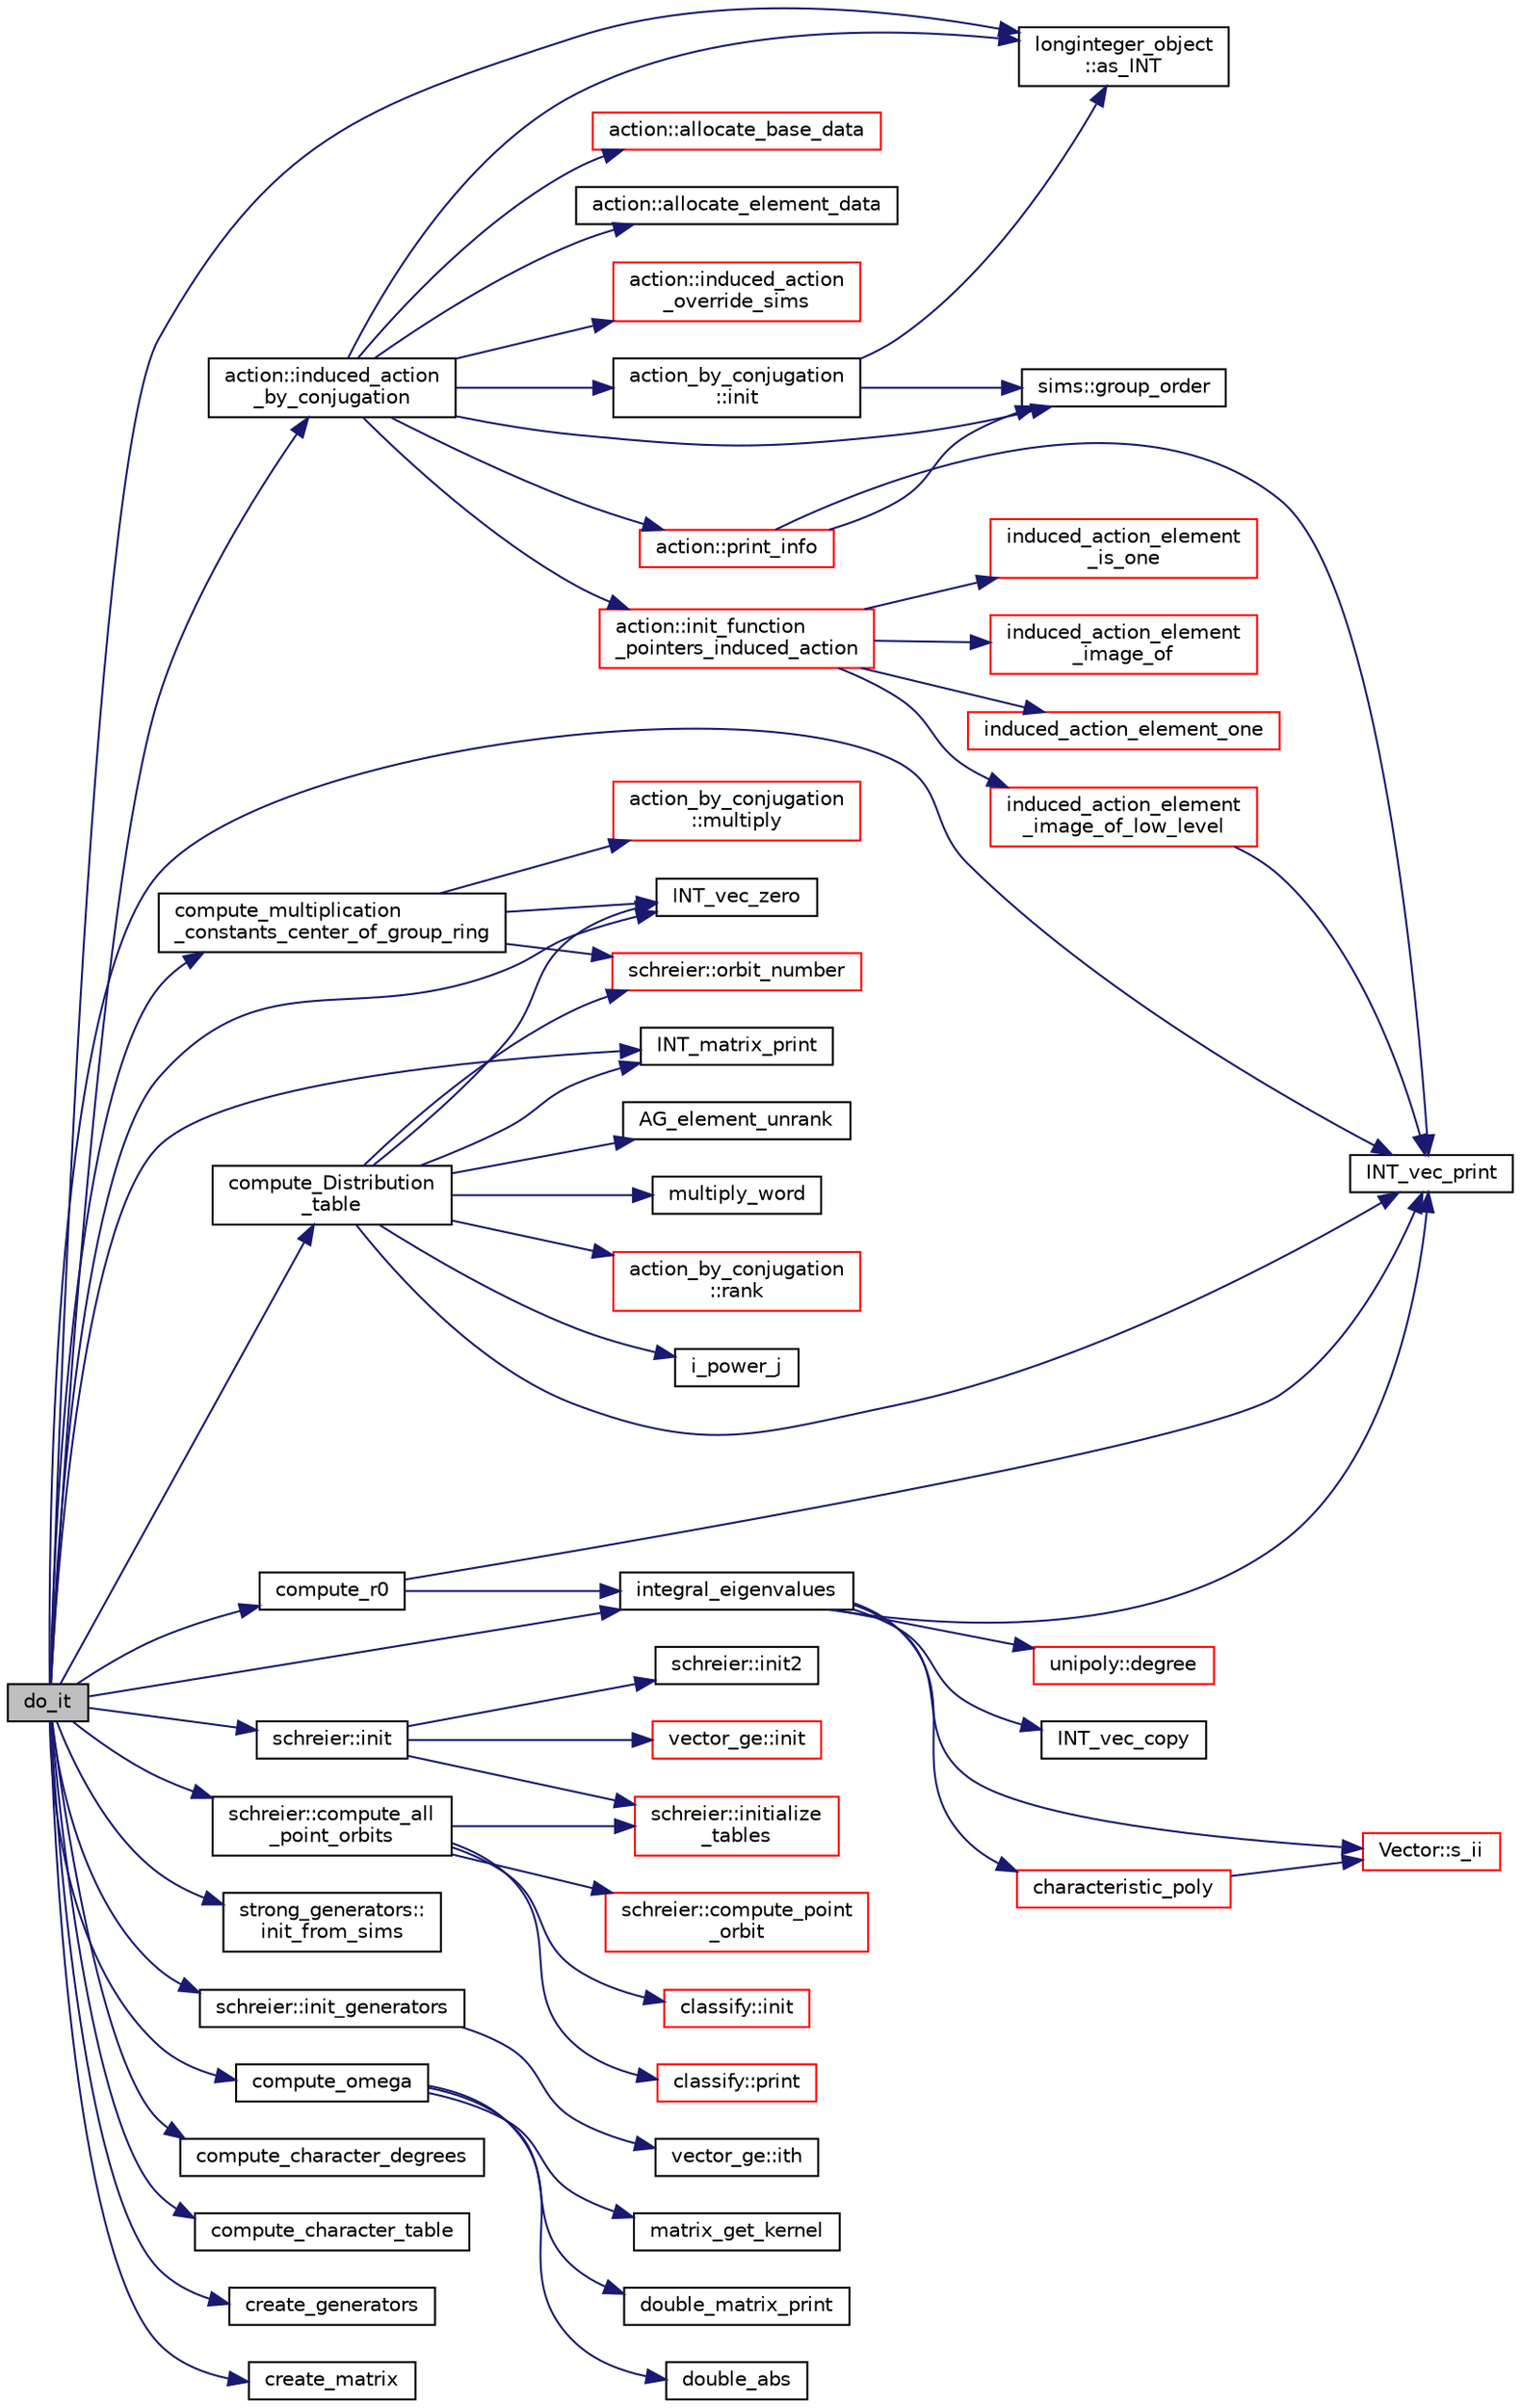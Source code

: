 digraph "do_it"
{
  edge [fontname="Helvetica",fontsize="10",labelfontname="Helvetica",labelfontsize="10"];
  node [fontname="Helvetica",fontsize="10",shape=record];
  rankdir="LR";
  Node266 [label="do_it",height=0.2,width=0.4,color="black", fillcolor="grey75", style="filled", fontcolor="black"];
  Node266 -> Node267 [color="midnightblue",fontsize="10",style="solid",fontname="Helvetica"];
  Node267 [label="longinteger_object\l::as_INT",height=0.2,width=0.4,color="black", fillcolor="white", style="filled",URL="$dd/d7e/classlonginteger__object.html#afb992d4679a6741acc63c8bcba27971e"];
  Node266 -> Node268 [color="midnightblue",fontsize="10",style="solid",fontname="Helvetica"];
  Node268 [label="action::induced_action\l_by_conjugation",height=0.2,width=0.4,color="black", fillcolor="white", style="filled",URL="$d2/d86/classaction.html#a45fb7703c6acac791acdcde339d21cc2"];
  Node268 -> Node269 [color="midnightblue",fontsize="10",style="solid",fontname="Helvetica"];
  Node269 [label="sims::group_order",height=0.2,width=0.4,color="black", fillcolor="white", style="filled",URL="$d9/df3/classsims.html#aa442445175656570fa35febbe790efad"];
  Node268 -> Node267 [color="midnightblue",fontsize="10",style="solid",fontname="Helvetica"];
  Node268 -> Node270 [color="midnightblue",fontsize="10",style="solid",fontname="Helvetica"];
  Node270 [label="action_by_conjugation\l::init",height=0.2,width=0.4,color="black", fillcolor="white", style="filled",URL="$d3/dda/classaction__by__conjugation.html#abf94201a9e107f18dbc163ff58706e77"];
  Node270 -> Node269 [color="midnightblue",fontsize="10",style="solid",fontname="Helvetica"];
  Node270 -> Node267 [color="midnightblue",fontsize="10",style="solid",fontname="Helvetica"];
  Node268 -> Node271 [color="midnightblue",fontsize="10",style="solid",fontname="Helvetica"];
  Node271 [label="action::init_function\l_pointers_induced_action",height=0.2,width=0.4,color="red", fillcolor="white", style="filled",URL="$d2/d86/classaction.html#a3b9287d084b24f7a3b9532a7589c58de"];
  Node271 -> Node272 [color="midnightblue",fontsize="10",style="solid",fontname="Helvetica"];
  Node272 [label="induced_action_element\l_image_of",height=0.2,width=0.4,color="red", fillcolor="white", style="filled",URL="$dc/dd4/group__actions_8h.html#a821850d6c3988dd122de0489cd36f0f0"];
  Node271 -> Node677 [color="midnightblue",fontsize="10",style="solid",fontname="Helvetica"];
  Node677 [label="induced_action_element\l_image_of_low_level",height=0.2,width=0.4,color="red", fillcolor="white", style="filled",URL="$dc/dd4/group__actions_8h.html#aa4bc5f68829829d9a41223c260c658c5"];
  Node677 -> Node276 [color="midnightblue",fontsize="10",style="solid",fontname="Helvetica"];
  Node276 [label="INT_vec_print",height=0.2,width=0.4,color="black", fillcolor="white", style="filled",URL="$df/dbf/sajeeb_8_c.html#a79a5901af0b47dd0d694109543c027fe"];
  Node271 -> Node679 [color="midnightblue",fontsize="10",style="solid",fontname="Helvetica"];
  Node679 [label="induced_action_element_one",height=0.2,width=0.4,color="red", fillcolor="white", style="filled",URL="$dc/dd4/group__actions_8h.html#a11ad8abff8304e30e16403a1975a8aab"];
  Node271 -> Node681 [color="midnightblue",fontsize="10",style="solid",fontname="Helvetica"];
  Node681 [label="induced_action_element\l_is_one",height=0.2,width=0.4,color="red", fillcolor="white", style="filled",URL="$dc/dd4/group__actions_8h.html#aadb6a2b56e25c82dd455de09bb4bda82"];
  Node268 -> Node733 [color="midnightblue",fontsize="10",style="solid",fontname="Helvetica"];
  Node733 [label="action::allocate_base_data",height=0.2,width=0.4,color="red", fillcolor="white", style="filled",URL="$d2/d86/classaction.html#a345fa8dfbb60c8a100ab4dd80a966b1b"];
  Node268 -> Node736 [color="midnightblue",fontsize="10",style="solid",fontname="Helvetica"];
  Node736 [label="action::allocate_element_data",height=0.2,width=0.4,color="black", fillcolor="white", style="filled",URL="$d2/d86/classaction.html#adc5f98db8315bfd17fcd2fbb437d8f60"];
  Node268 -> Node737 [color="midnightblue",fontsize="10",style="solid",fontname="Helvetica"];
  Node737 [label="action::induced_action\l_override_sims",height=0.2,width=0.4,color="red", fillcolor="white", style="filled",URL="$d2/d86/classaction.html#ac8cc7d4543f6ef75a04777bd82ca244b"];
  Node268 -> Node739 [color="midnightblue",fontsize="10",style="solid",fontname="Helvetica"];
  Node739 [label="action::print_info",height=0.2,width=0.4,color="red", fillcolor="white", style="filled",URL="$d2/d86/classaction.html#a6f89e493e5c5a32e5c3b8963d438ce86"];
  Node739 -> Node276 [color="midnightblue",fontsize="10",style="solid",fontname="Helvetica"];
  Node739 -> Node269 [color="midnightblue",fontsize="10",style="solid",fontname="Helvetica"];
  Node266 -> Node754 [color="midnightblue",fontsize="10",style="solid",fontname="Helvetica"];
  Node754 [label="schreier::init",height=0.2,width=0.4,color="black", fillcolor="white", style="filled",URL="$d3/dd6/classschreier.html#a7443bebde2aa08acae16c0ff29c9abcf"];
  Node754 -> Node629 [color="midnightblue",fontsize="10",style="solid",fontname="Helvetica"];
  Node629 [label="vector_ge::init",height=0.2,width=0.4,color="red", fillcolor="white", style="filled",URL="$d4/d6e/classvector__ge.html#afe1d6befd1f1501e6be34afbaa9d30a8"];
  Node754 -> Node755 [color="midnightblue",fontsize="10",style="solid",fontname="Helvetica"];
  Node755 [label="schreier::initialize\l_tables",height=0.2,width=0.4,color="red", fillcolor="white", style="filled",URL="$d3/dd6/classschreier.html#acccc16670f88b14ddc69856cd5c0b36d"];
  Node754 -> Node756 [color="midnightblue",fontsize="10",style="solid",fontname="Helvetica"];
  Node756 [label="schreier::init2",height=0.2,width=0.4,color="black", fillcolor="white", style="filled",URL="$d3/dd6/classschreier.html#aef6a65e2f39bd9e14c61139c4f97f4c3"];
  Node266 -> Node752 [color="midnightblue",fontsize="10",style="solid",fontname="Helvetica"];
  Node752 [label="strong_generators::\linit_from_sims",height=0.2,width=0.4,color="black", fillcolor="white", style="filled",URL="$dc/d09/classstrong__generators.html#a2b997decdab82e889c1151f29a846a66"];
  Node266 -> Node757 [color="midnightblue",fontsize="10",style="solid",fontname="Helvetica"];
  Node757 [label="schreier::init_generators",height=0.2,width=0.4,color="black", fillcolor="white", style="filled",URL="$d3/dd6/classschreier.html#a04fd581636085a7414e1b5d1004e44e0"];
  Node757 -> Node282 [color="midnightblue",fontsize="10",style="solid",fontname="Helvetica"];
  Node282 [label="vector_ge::ith",height=0.2,width=0.4,color="black", fillcolor="white", style="filled",URL="$d4/d6e/classvector__ge.html#a1ff002e8b746a9beb119d57dcd4a15ff"];
  Node266 -> Node758 [color="midnightblue",fontsize="10",style="solid",fontname="Helvetica"];
  Node758 [label="schreier::compute_all\l_point_orbits",height=0.2,width=0.4,color="black", fillcolor="white", style="filled",URL="$d3/dd6/classschreier.html#a1deec048f51f380bc3476d4cd4d95e94"];
  Node758 -> Node755 [color="midnightblue",fontsize="10",style="solid",fontname="Helvetica"];
  Node758 -> Node759 [color="midnightblue",fontsize="10",style="solid",fontname="Helvetica"];
  Node759 [label="schreier::compute_point\l_orbit",height=0.2,width=0.4,color="red", fillcolor="white", style="filled",URL="$d3/dd6/classschreier.html#a429138e463c8c25dddd8557340ed9edd"];
  Node758 -> Node764 [color="midnightblue",fontsize="10",style="solid",fontname="Helvetica"];
  Node764 [label="classify::init",height=0.2,width=0.4,color="red", fillcolor="white", style="filled",URL="$d9/d43/classclassify.html#afc24c64267d646d1f83ea39a7c66bde3"];
  Node758 -> Node776 [color="midnightblue",fontsize="10",style="solid",fontname="Helvetica"];
  Node776 [label="classify::print",height=0.2,width=0.4,color="red", fillcolor="white", style="filled",URL="$d9/d43/classclassify.html#a56d1941250d46f68a41566aac4331bc1"];
  Node266 -> Node276 [color="midnightblue",fontsize="10",style="solid",fontname="Helvetica"];
  Node266 -> Node781 [color="midnightblue",fontsize="10",style="solid",fontname="Helvetica"];
  Node781 [label="compute_multiplication\l_constants_center_of_group_ring",height=0.2,width=0.4,color="black", fillcolor="white", style="filled",URL="$da/da3/burnside_8_c.html#af95d10e11c7b51283e5e458a907ea660"];
  Node781 -> Node351 [color="midnightblue",fontsize="10",style="solid",fontname="Helvetica"];
  Node351 [label="INT_vec_zero",height=0.2,width=0.4,color="black", fillcolor="white", style="filled",URL="$df/dbf/sajeeb_8_c.html#aa8c9c7977203577026080f546fe4980f"];
  Node781 -> Node782 [color="midnightblue",fontsize="10",style="solid",fontname="Helvetica"];
  Node782 [label="action_by_conjugation\l::multiply",height=0.2,width=0.4,color="red", fillcolor="white", style="filled",URL="$d3/dda/classaction__by__conjugation.html#ab037d299b507b763584a6e87b8069f04"];
  Node781 -> Node649 [color="midnightblue",fontsize="10",style="solid",fontname="Helvetica"];
  Node649 [label="schreier::orbit_number",height=0.2,width=0.4,color="red", fillcolor="white", style="filled",URL="$d3/dd6/classschreier.html#a65ae0e0466545deba181b987c27feb58"];
  Node266 -> Node352 [color="midnightblue",fontsize="10",style="solid",fontname="Helvetica"];
  Node352 [label="INT_matrix_print",height=0.2,width=0.4,color="black", fillcolor="white", style="filled",URL="$d5/db4/io__and__os_8h.html#afd4180a24bef3a2b584668a4eaf607ff"];
  Node266 -> Node783 [color="midnightblue",fontsize="10",style="solid",fontname="Helvetica"];
  Node783 [label="compute_r0",height=0.2,width=0.4,color="black", fillcolor="white", style="filled",URL="$da/da3/burnside_8_c.html#acf24b8619244160b63b3af621a07a877"];
  Node783 -> Node784 [color="midnightblue",fontsize="10",style="solid",fontname="Helvetica"];
  Node784 [label="integral_eigenvalues",height=0.2,width=0.4,color="black", fillcolor="white", style="filled",URL="$da/da3/burnside_8_c.html#a004b5f30973c98c5abc8610af6f266ed"];
  Node784 -> Node785 [color="midnightblue",fontsize="10",style="solid",fontname="Helvetica"];
  Node785 [label="characteristic_poly",height=0.2,width=0.4,color="red", fillcolor="white", style="filled",URL="$da/da3/burnside_8_c.html#a5629a5d628bae5cbf28c0de6386de1d5"];
  Node785 -> Node786 [color="midnightblue",fontsize="10",style="solid",fontname="Helvetica"];
  Node786 [label="Vector::s_ii",height=0.2,width=0.4,color="red", fillcolor="white", style="filled",URL="$d5/db2/class_vector.html#a75d4942cc7b9794717b4846c10520db8"];
  Node784 -> Node864 [color="midnightblue",fontsize="10",style="solid",fontname="Helvetica"];
  Node864 [label="unipoly::degree",height=0.2,width=0.4,color="red", fillcolor="white", style="filled",URL="$d1/d89/classunipoly.html#ab2b9692ea17ce32c0c8f2cc246517e37"];
  Node784 -> Node786 [color="midnightblue",fontsize="10",style="solid",fontname="Helvetica"];
  Node784 -> Node276 [color="midnightblue",fontsize="10",style="solid",fontname="Helvetica"];
  Node784 -> Node318 [color="midnightblue",fontsize="10",style="solid",fontname="Helvetica"];
  Node318 [label="INT_vec_copy",height=0.2,width=0.4,color="black", fillcolor="white", style="filled",URL="$df/dbf/sajeeb_8_c.html#ac2d875e27e009af6ec04d17254d11075"];
  Node783 -> Node276 [color="midnightblue",fontsize="10",style="solid",fontname="Helvetica"];
  Node266 -> Node784 [color="midnightblue",fontsize="10",style="solid",fontname="Helvetica"];
  Node266 -> Node868 [color="midnightblue",fontsize="10",style="solid",fontname="Helvetica"];
  Node868 [label="compute_omega",height=0.2,width=0.4,color="black", fillcolor="white", style="filled",URL="$da/da3/burnside_8_c.html#a2c04ffa6cca9279a5f5b8fdd4ead95ce"];
  Node868 -> Node869 [color="midnightblue",fontsize="10",style="solid",fontname="Helvetica"];
  Node869 [label="matrix_get_kernel",height=0.2,width=0.4,color="black", fillcolor="white", style="filled",URL="$da/da3/burnside_8_c.html#a9cbadde1532d59b0e31bf016f74d0ad0"];
  Node868 -> Node870 [color="midnightblue",fontsize="10",style="solid",fontname="Helvetica"];
  Node870 [label="double_matrix_print",height=0.2,width=0.4,color="black", fillcolor="white", style="filled",URL="$da/da3/burnside_8_c.html#af7001691be9ad923c1c51aa461dae80a"];
  Node868 -> Node871 [color="midnightblue",fontsize="10",style="solid",fontname="Helvetica"];
  Node871 [label="double_abs",height=0.2,width=0.4,color="black", fillcolor="white", style="filled",URL="$da/da3/burnside_8_c.html#a523fdfbce0a10cc290dd4ee035895ae0"];
  Node266 -> Node872 [color="midnightblue",fontsize="10",style="solid",fontname="Helvetica"];
  Node872 [label="compute_character_degrees",height=0.2,width=0.4,color="black", fillcolor="white", style="filled",URL="$da/da3/burnside_8_c.html#a13db48197db6cc79b6baaa46411c3f6e"];
  Node266 -> Node873 [color="midnightblue",fontsize="10",style="solid",fontname="Helvetica"];
  Node873 [label="compute_character_table",height=0.2,width=0.4,color="black", fillcolor="white", style="filled",URL="$da/da3/burnside_8_c.html#a594d6fa815b4bbd4051678525d259daa"];
  Node266 -> Node874 [color="midnightblue",fontsize="10",style="solid",fontname="Helvetica"];
  Node874 [label="create_generators",height=0.2,width=0.4,color="black", fillcolor="white", style="filled",URL="$da/da3/burnside_8_c.html#a66d9cd8340d5f12650b3ebd662687269"];
  Node266 -> Node875 [color="midnightblue",fontsize="10",style="solid",fontname="Helvetica"];
  Node875 [label="compute_Distribution\l_table",height=0.2,width=0.4,color="black", fillcolor="white", style="filled",URL="$da/da3/burnside_8_c.html#aab8b0528e91c0ef087c49a16ec0d3d8e"];
  Node875 -> Node351 [color="midnightblue",fontsize="10",style="solid",fontname="Helvetica"];
  Node875 -> Node338 [color="midnightblue",fontsize="10",style="solid",fontname="Helvetica"];
  Node338 [label="i_power_j",height=0.2,width=0.4,color="black", fillcolor="white", style="filled",URL="$de/dc5/algebra__and__number__theory_8h.html#a39b321523e8957d701618bb5cac542b5"];
  Node875 -> Node276 [color="midnightblue",fontsize="10",style="solid",fontname="Helvetica"];
  Node875 -> Node306 [color="midnightblue",fontsize="10",style="solid",fontname="Helvetica"];
  Node306 [label="AG_element_unrank",height=0.2,width=0.4,color="black", fillcolor="white", style="filled",URL="$d4/d67/geometry_8h.html#a4a33b86c87b2879b97cfa1327abe2885"];
  Node875 -> Node876 [color="midnightblue",fontsize="10",style="solid",fontname="Helvetica"];
  Node876 [label="multiply_word",height=0.2,width=0.4,color="black", fillcolor="white", style="filled",URL="$da/da3/burnside_8_c.html#ae23ebcde3a42e840df718b18b33a073b"];
  Node875 -> Node877 [color="midnightblue",fontsize="10",style="solid",fontname="Helvetica"];
  Node877 [label="action_by_conjugation\l::rank",height=0.2,width=0.4,color="red", fillcolor="white", style="filled",URL="$d3/dda/classaction__by__conjugation.html#a395a4569846211cab71764b9ab341c98"];
  Node875 -> Node649 [color="midnightblue",fontsize="10",style="solid",fontname="Helvetica"];
  Node875 -> Node352 [color="midnightblue",fontsize="10",style="solid",fontname="Helvetica"];
  Node266 -> Node351 [color="midnightblue",fontsize="10",style="solid",fontname="Helvetica"];
  Node266 -> Node878 [color="midnightblue",fontsize="10",style="solid",fontname="Helvetica"];
  Node878 [label="create_matrix",height=0.2,width=0.4,color="black", fillcolor="white", style="filled",URL="$da/da3/burnside_8_c.html#a119d6354723990b1e80fc9bbacdb85fd"];
}
